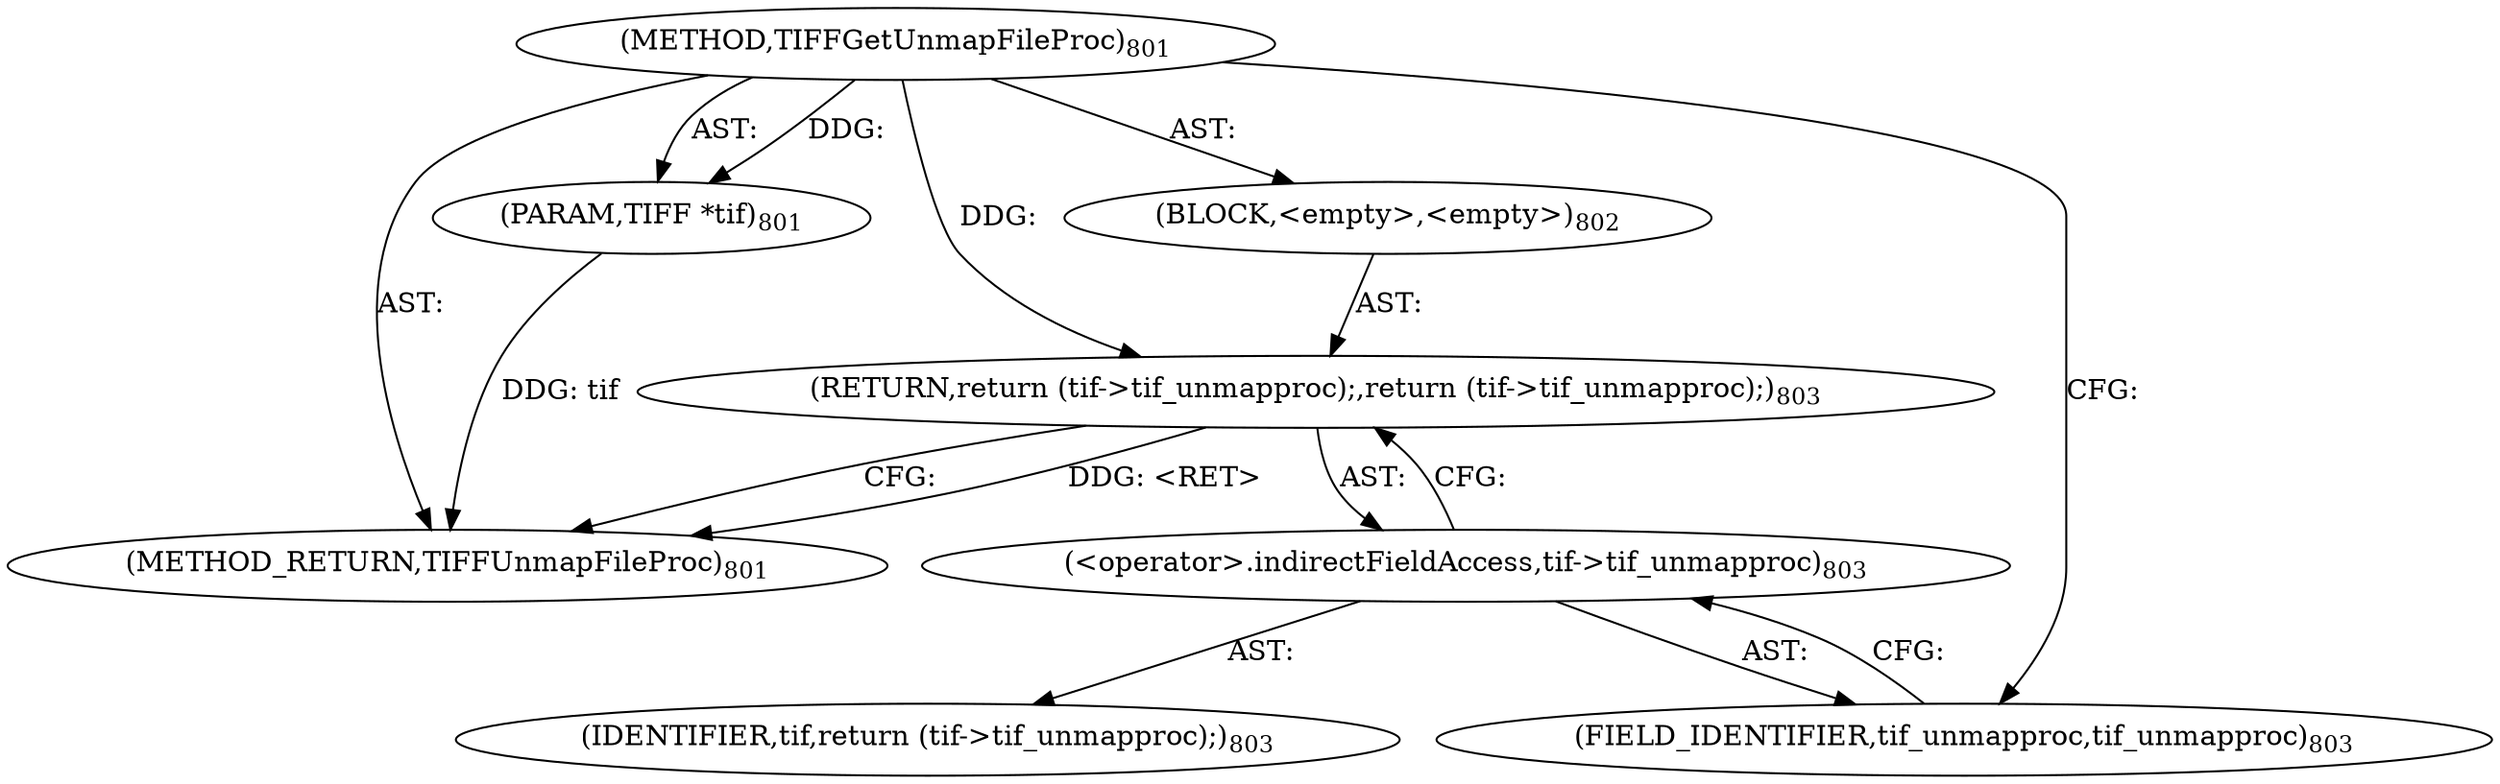 digraph "TIFFGetUnmapFileProc" {  
"1688" [label = <(METHOD,TIFFGetUnmapFileProc)<SUB>801</SUB>> ]
"1689" [label = <(PARAM,TIFF *tif)<SUB>801</SUB>> ]
"1690" [label = <(BLOCK,&lt;empty&gt;,&lt;empty&gt;)<SUB>802</SUB>> ]
"1691" [label = <(RETURN,return (tif-&gt;tif_unmapproc);,return (tif-&gt;tif_unmapproc);)<SUB>803</SUB>> ]
"1692" [label = <(&lt;operator&gt;.indirectFieldAccess,tif-&gt;tif_unmapproc)<SUB>803</SUB>> ]
"1693" [label = <(IDENTIFIER,tif,return (tif-&gt;tif_unmapproc);)<SUB>803</SUB>> ]
"1694" [label = <(FIELD_IDENTIFIER,tif_unmapproc,tif_unmapproc)<SUB>803</SUB>> ]
"1695" [label = <(METHOD_RETURN,TIFFUnmapFileProc)<SUB>801</SUB>> ]
  "1688" -> "1689"  [ label = "AST: "] 
  "1688" -> "1690"  [ label = "AST: "] 
  "1688" -> "1695"  [ label = "AST: "] 
  "1690" -> "1691"  [ label = "AST: "] 
  "1691" -> "1692"  [ label = "AST: "] 
  "1692" -> "1693"  [ label = "AST: "] 
  "1692" -> "1694"  [ label = "AST: "] 
  "1691" -> "1695"  [ label = "CFG: "] 
  "1692" -> "1691"  [ label = "CFG: "] 
  "1694" -> "1692"  [ label = "CFG: "] 
  "1688" -> "1694"  [ label = "CFG: "] 
  "1691" -> "1695"  [ label = "DDG: &lt;RET&gt;"] 
  "1689" -> "1695"  [ label = "DDG: tif"] 
  "1688" -> "1689"  [ label = "DDG: "] 
  "1688" -> "1691"  [ label = "DDG: "] 
}
